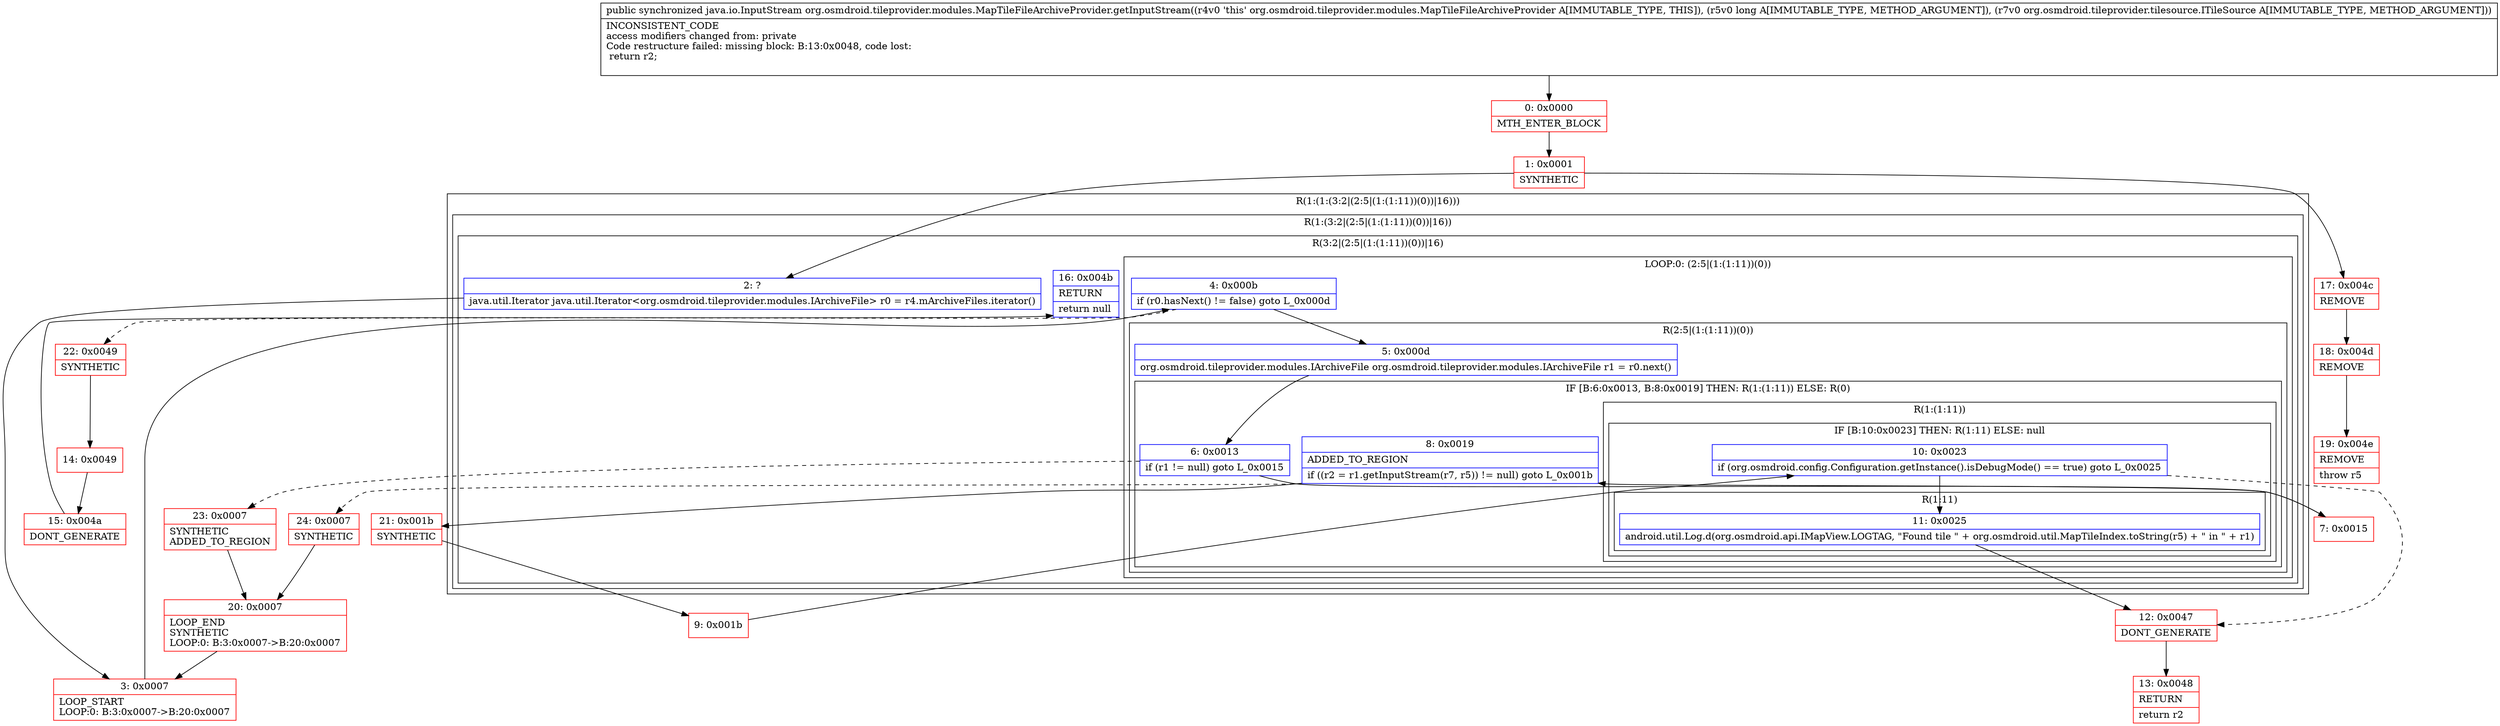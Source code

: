 digraph "CFG fororg.osmdroid.tileprovider.modules.MapTileFileArchiveProvider.getInputStream(JLorg\/osmdroid\/tileprovider\/tilesource\/ITileSource;)Ljava\/io\/InputStream;" {
subgraph cluster_Region_148404081 {
label = "R(1:(1:(3:2|(2:5|(1:(1:11))(0))|16)))";
node [shape=record,color=blue];
subgraph cluster_Region_1181684332 {
label = "R(1:(3:2|(2:5|(1:(1:11))(0))|16))";
node [shape=record,color=blue];
subgraph cluster_Region_1211493336 {
label = "R(3:2|(2:5|(1:(1:11))(0))|16)";
node [shape=record,color=blue];
Node_2 [shape=record,label="{2\:\ ?|java.util.Iterator java.util.Iterator\<org.osmdroid.tileprovider.modules.IArchiveFile\> r0 = r4.mArchiveFiles.iterator()\l}"];
subgraph cluster_LoopRegion_1251055101 {
label = "LOOP:0: (2:5|(1:(1:11))(0))";
node [shape=record,color=blue];
Node_4 [shape=record,label="{4\:\ 0x000b|if (r0.hasNext() != false) goto L_0x000d\l}"];
subgraph cluster_Region_1938746157 {
label = "R(2:5|(1:(1:11))(0))";
node [shape=record,color=blue];
Node_5 [shape=record,label="{5\:\ 0x000d|org.osmdroid.tileprovider.modules.IArchiveFile org.osmdroid.tileprovider.modules.IArchiveFile r1 = r0.next()\l}"];
subgraph cluster_IfRegion_1877787530 {
label = "IF [B:6:0x0013, B:8:0x0019] THEN: R(1:(1:11)) ELSE: R(0)";
node [shape=record,color=blue];
Node_6 [shape=record,label="{6\:\ 0x0013|if (r1 != null) goto L_0x0015\l}"];
Node_8 [shape=record,label="{8\:\ 0x0019|ADDED_TO_REGION\l|if ((r2 = r1.getInputStream(r7, r5)) != null) goto L_0x001b\l}"];
subgraph cluster_Region_423239685 {
label = "R(1:(1:11))";
node [shape=record,color=blue];
subgraph cluster_IfRegion_279186425 {
label = "IF [B:10:0x0023] THEN: R(1:11) ELSE: null";
node [shape=record,color=blue];
Node_10 [shape=record,label="{10\:\ 0x0023|if (org.osmdroid.config.Configuration.getInstance().isDebugMode() == true) goto L_0x0025\l}"];
subgraph cluster_Region_140545668 {
label = "R(1:11)";
node [shape=record,color=blue];
Node_11 [shape=record,label="{11\:\ 0x0025|android.util.Log.d(org.osmdroid.api.IMapView.LOGTAG, \"Found tile \" + org.osmdroid.util.MapTileIndex.toString(r5) + \" in \" + r1)\l}"];
}
}
}
subgraph cluster_Region_1535935843 {
label = "R(0)";
node [shape=record,color=blue];
}
}
}
}
Node_16 [shape=record,label="{16\:\ 0x004b|RETURN\l|return null\l}"];
}
}
}
Node_0 [shape=record,color=red,label="{0\:\ 0x0000|MTH_ENTER_BLOCK\l}"];
Node_1 [shape=record,color=red,label="{1\:\ 0x0001|SYNTHETIC\l}"];
Node_3 [shape=record,color=red,label="{3\:\ 0x0007|LOOP_START\lLOOP:0: B:3:0x0007\-\>B:20:0x0007\l}"];
Node_7 [shape=record,color=red,label="{7\:\ 0x0015}"];
Node_9 [shape=record,color=red,label="{9\:\ 0x001b}"];
Node_12 [shape=record,color=red,label="{12\:\ 0x0047|DONT_GENERATE\l}"];
Node_13 [shape=record,color=red,label="{13\:\ 0x0048|RETURN\l|return r2\l}"];
Node_14 [shape=record,color=red,label="{14\:\ 0x0049}"];
Node_15 [shape=record,color=red,label="{15\:\ 0x004a|DONT_GENERATE\l}"];
Node_17 [shape=record,color=red,label="{17\:\ 0x004c|REMOVE\l}"];
Node_18 [shape=record,color=red,label="{18\:\ 0x004d|REMOVE\l}"];
Node_19 [shape=record,color=red,label="{19\:\ 0x004e|REMOVE\l|throw r5\l}"];
Node_20 [shape=record,color=red,label="{20\:\ 0x0007|LOOP_END\lSYNTHETIC\lLOOP:0: B:3:0x0007\-\>B:20:0x0007\l}"];
Node_21 [shape=record,color=red,label="{21\:\ 0x001b|SYNTHETIC\l}"];
Node_22 [shape=record,color=red,label="{22\:\ 0x0049|SYNTHETIC\l}"];
Node_23 [shape=record,color=red,label="{23\:\ 0x0007|SYNTHETIC\lADDED_TO_REGION\l}"];
Node_24 [shape=record,color=red,label="{24\:\ 0x0007|SYNTHETIC\l}"];
MethodNode[shape=record,label="{public synchronized java.io.InputStream org.osmdroid.tileprovider.modules.MapTileFileArchiveProvider.getInputStream((r4v0 'this' org.osmdroid.tileprovider.modules.MapTileFileArchiveProvider A[IMMUTABLE_TYPE, THIS]), (r5v0 long A[IMMUTABLE_TYPE, METHOD_ARGUMENT]), (r7v0 org.osmdroid.tileprovider.tilesource.ITileSource A[IMMUTABLE_TYPE, METHOD_ARGUMENT]))  | INCONSISTENT_CODE\laccess modifiers changed from: private\lCode restructure failed: missing block: B:13:0x0048, code lost:\l    return r2;\l\l}"];
MethodNode -> Node_0;
Node_2 -> Node_3;
Node_4 -> Node_5;
Node_4 -> Node_22[style=dashed];
Node_5 -> Node_6;
Node_6 -> Node_7;
Node_6 -> Node_23[style=dashed];
Node_8 -> Node_21;
Node_8 -> Node_24[style=dashed];
Node_10 -> Node_11;
Node_10 -> Node_12[style=dashed];
Node_11 -> Node_12;
Node_0 -> Node_1;
Node_1 -> Node_2;
Node_1 -> Node_17;
Node_3 -> Node_4;
Node_7 -> Node_8;
Node_9 -> Node_10;
Node_12 -> Node_13;
Node_14 -> Node_15;
Node_15 -> Node_16;
Node_17 -> Node_18;
Node_18 -> Node_19;
Node_20 -> Node_3;
Node_21 -> Node_9;
Node_22 -> Node_14;
Node_23 -> Node_20;
Node_24 -> Node_20;
}

